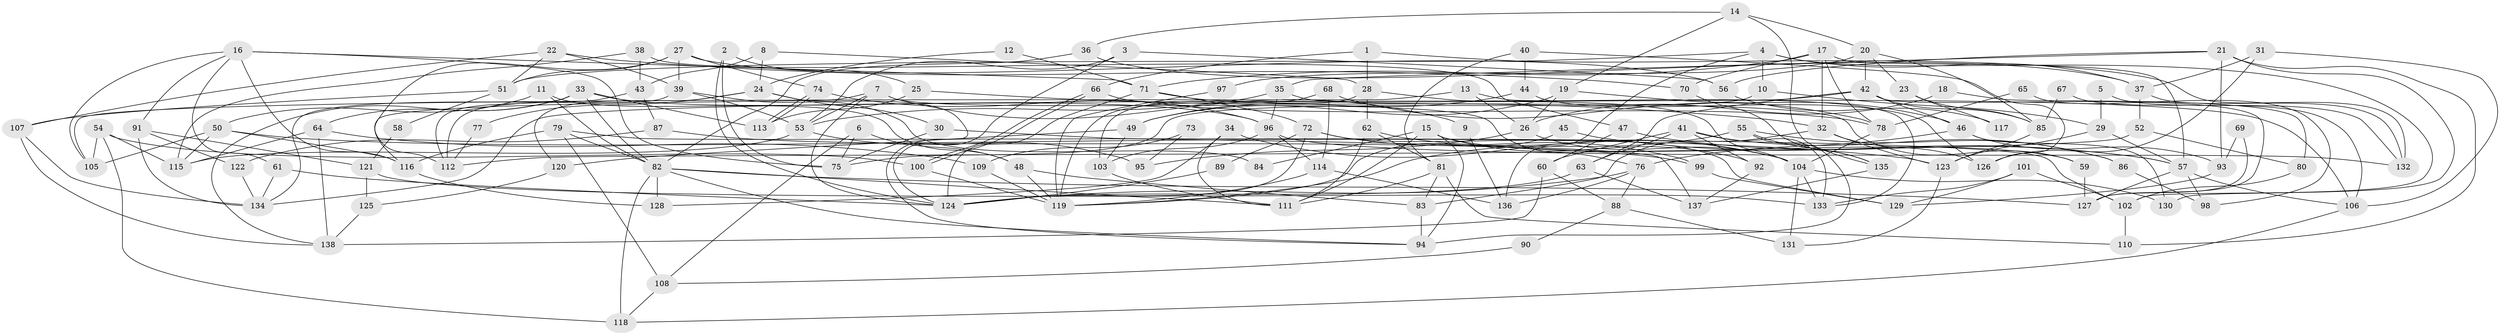 // Generated by graph-tools (version 1.1) at 2025/52/03/09/25 04:52:01]
// undirected, 138 vertices, 276 edges
graph export_dot {
graph [start="1"]
  node [color=gray90,style=filled];
  1;
  2;
  3;
  4;
  5;
  6;
  7;
  8;
  9;
  10;
  11;
  12;
  13;
  14;
  15;
  16;
  17;
  18;
  19;
  20;
  21;
  22;
  23;
  24;
  25;
  26;
  27;
  28;
  29;
  30;
  31;
  32;
  33;
  34;
  35;
  36;
  37;
  38;
  39;
  40;
  41;
  42;
  43;
  44;
  45;
  46;
  47;
  48;
  49;
  50;
  51;
  52;
  53;
  54;
  55;
  56;
  57;
  58;
  59;
  60;
  61;
  62;
  63;
  64;
  65;
  66;
  67;
  68;
  69;
  70;
  71;
  72;
  73;
  74;
  75;
  76;
  77;
  78;
  79;
  80;
  81;
  82;
  83;
  84;
  85;
  86;
  87;
  88;
  89;
  90;
  91;
  92;
  93;
  94;
  95;
  96;
  97;
  98;
  99;
  100;
  101;
  102;
  103;
  104;
  105;
  106;
  107;
  108;
  109;
  110;
  111;
  112;
  113;
  114;
  115;
  116;
  117;
  118;
  119;
  120;
  121;
  122;
  123;
  124;
  125;
  126;
  127;
  128;
  129;
  130;
  131;
  132;
  133;
  134;
  135;
  136;
  137;
  138;
  1 -- 66;
  1 -- 28;
  1 -- 132;
  2 -- 124;
  2 -- 75;
  2 -- 25;
  3 -- 53;
  3 -- 124;
  3 -- 56;
  4 -- 102;
  4 -- 37;
  4 -- 10;
  4 -- 51;
  4 -- 136;
  5 -- 29;
  5 -- 132;
  6 -- 48;
  6 -- 108;
  6 -- 75;
  7 -- 76;
  7 -- 124;
  7 -- 9;
  7 -- 53;
  7 -- 116;
  8 -- 24;
  8 -- 28;
  8 -- 43;
  9 -- 136;
  10 -- 75;
  10 -- 29;
  11 -- 48;
  11 -- 82;
  11 -- 50;
  12 -- 71;
  12 -- 24;
  13 -- 105;
  13 -- 26;
  13 -- 133;
  14 -- 20;
  14 -- 135;
  14 -- 19;
  14 -- 36;
  15 -- 92;
  15 -- 111;
  15 -- 59;
  15 -- 84;
  15 -- 94;
  16 -- 105;
  16 -- 116;
  16 -- 61;
  16 -- 71;
  16 -- 75;
  16 -- 91;
  17 -- 71;
  17 -- 32;
  17 -- 57;
  17 -- 70;
  17 -- 78;
  18 -- 26;
  18 -- 80;
  19 -- 46;
  19 -- 26;
  19 -- 49;
  20 -- 85;
  20 -- 42;
  20 -- 23;
  20 -- 97;
  21 -- 35;
  21 -- 56;
  21 -- 93;
  21 -- 110;
  21 -- 130;
  22 -- 107;
  22 -- 51;
  22 -- 39;
  22 -- 70;
  23 -- 85;
  23 -- 117;
  24 -- 94;
  24 -- 120;
  24 -- 30;
  24 -- 77;
  25 -- 113;
  25 -- 32;
  26 -- 104;
  26 -- 95;
  27 -- 74;
  27 -- 39;
  27 -- 51;
  27 -- 56;
  27 -- 112;
  28 -- 62;
  28 -- 103;
  28 -- 104;
  29 -- 57;
  29 -- 123;
  30 -- 75;
  30 -- 137;
  31 -- 106;
  31 -- 37;
  31 -- 126;
  32 -- 123;
  32 -- 83;
  32 -- 126;
  33 -- 82;
  33 -- 138;
  33 -- 64;
  33 -- 96;
  33 -- 112;
  33 -- 113;
  34 -- 111;
  34 -- 128;
  34 -- 104;
  35 -- 96;
  35 -- 53;
  35 -- 59;
  36 -- 82;
  36 -- 37;
  37 -- 132;
  37 -- 52;
  38 -- 115;
  38 -- 43;
  38 -- 47;
  39 -- 134;
  39 -- 53;
  39 -- 84;
  40 -- 126;
  40 -- 81;
  40 -- 44;
  41 -- 133;
  41 -- 63;
  41 -- 60;
  41 -- 86;
  41 -- 92;
  42 -- 46;
  42 -- 127;
  42 -- 63;
  42 -- 85;
  42 -- 134;
  43 -- 112;
  43 -- 87;
  44 -- 126;
  44 -- 49;
  45 -- 119;
  45 -- 57;
  46 -- 130;
  46 -- 76;
  46 -- 93;
  47 -- 57;
  47 -- 60;
  48 -- 119;
  48 -- 83;
  49 -- 103;
  49 -- 120;
  50 -- 115;
  50 -- 105;
  50 -- 116;
  50 -- 123;
  51 -- 58;
  51 -- 107;
  52 -- 112;
  52 -- 80;
  53 -- 95;
  53 -- 115;
  54 -- 100;
  54 -- 115;
  54 -- 105;
  54 -- 118;
  55 -- 135;
  55 -- 94;
  55 -- 86;
  55 -- 119;
  56 -- 117;
  57 -- 106;
  57 -- 98;
  57 -- 127;
  58 -- 121;
  59 -- 127;
  60 -- 88;
  60 -- 138;
  61 -- 134;
  61 -- 124;
  62 -- 81;
  62 -- 104;
  62 -- 111;
  63 -- 124;
  63 -- 137;
  64 -- 138;
  64 -- 109;
  64 -- 115;
  65 -- 78;
  65 -- 98;
  66 -- 78;
  66 -- 100;
  66 -- 100;
  67 -- 106;
  67 -- 85;
  68 -- 119;
  68 -- 78;
  68 -- 114;
  69 -- 93;
  69 -- 127;
  70 -- 135;
  71 -- 124;
  71 -- 72;
  71 -- 106;
  72 -- 124;
  72 -- 89;
  72 -- 99;
  72 -- 129;
  73 -- 109;
  73 -- 95;
  74 -- 113;
  74 -- 113;
  74 -- 96;
  76 -- 88;
  76 -- 136;
  76 -- 124;
  77 -- 112;
  78 -- 104;
  79 -- 116;
  79 -- 102;
  79 -- 82;
  79 -- 108;
  80 -- 102;
  81 -- 83;
  81 -- 111;
  81 -- 110;
  82 -- 127;
  82 -- 94;
  82 -- 111;
  82 -- 118;
  82 -- 128;
  83 -- 94;
  85 -- 123;
  86 -- 98;
  87 -- 99;
  87 -- 122;
  88 -- 131;
  88 -- 90;
  89 -- 124;
  90 -- 108;
  91 -- 134;
  91 -- 121;
  91 -- 122;
  92 -- 137;
  93 -- 129;
  96 -- 103;
  96 -- 114;
  96 -- 132;
  97 -- 119;
  99 -- 129;
  100 -- 119;
  101 -- 133;
  101 -- 129;
  101 -- 102;
  102 -- 110;
  103 -- 111;
  104 -- 130;
  104 -- 131;
  104 -- 133;
  106 -- 118;
  107 -- 134;
  107 -- 138;
  108 -- 118;
  109 -- 119;
  114 -- 119;
  114 -- 136;
  116 -- 128;
  120 -- 125;
  121 -- 133;
  121 -- 125;
  122 -- 134;
  123 -- 131;
  125 -- 138;
  135 -- 137;
}

